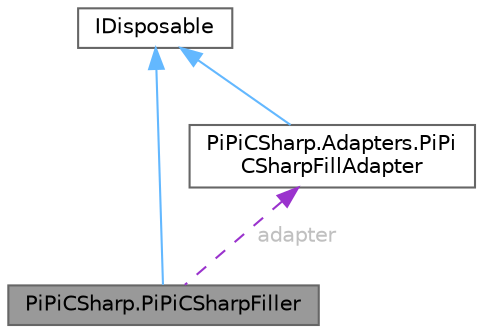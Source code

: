digraph "PiPiCSharp.PiPiCSharpFiller"
{
 // LATEX_PDF_SIZE
  bgcolor="transparent";
  edge [fontname=Helvetica,fontsize=10,labelfontname=Helvetica,labelfontsize=10];
  node [fontname=Helvetica,fontsize=10,shape=box,height=0.2,width=0.4];
  Node1 [id="Node000001",label="PiPiCSharp.PiPiCSharpFiller",height=0.2,width=0.4,color="gray40", fillcolor="grey60", style="filled", fontcolor="black",tooltip="The PDF editor."];
  Node2 -> Node1 [id="edge1_Node000001_Node000002",dir="back",color="steelblue1",style="solid",tooltip=" "];
  Node2 [id="Node000002",label="IDisposable",height=0.2,width=0.4,color="gray40", fillcolor="white", style="filled",tooltip=" "];
  Node3 -> Node1 [id="edge2_Node000001_Node000003",dir="back",color="darkorchid3",style="dashed",tooltip=" ",label=" adapter",fontcolor="grey" ];
  Node3 [id="Node000003",label="PiPiCSharp.Adapters.PiPi\lCSharpFillAdapter",height=0.2,width=0.4,color="gray40", fillcolor="white", style="filled",URL="$class_pi_pi_c_sharp_1_1_adapters_1_1_pi_pi_c_sharp_fill_adapter.html",tooltip="PDF fill adapter."];
  Node2 -> Node3 [id="edge3_Node000003_Node000002",dir="back",color="steelblue1",style="solid",tooltip=" "];
}
